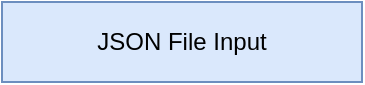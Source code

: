 <mxfile>
    <diagram id="aq45Q5vnl7MW9lFEsd7W" name="Page-1">
        <mxGraphModel dx="972" dy="705" grid="1" gridSize="10" guides="1" tooltips="1" connect="1" arrows="1" fold="1" page="1" pageScale="1" pageWidth="850" pageHeight="1100" math="0" shadow="0">
            <root>
                <mxCell id="0"/>
                <mxCell id="1" parent="0"/>
                <mxCell id="3" value="&lt;font color=&quot;#000000&quot;&gt;JSON File Input&lt;/font&gt;" style="whiteSpace=wrap;html=1;labelBackgroundColor=none;fillColor=#dae8fc;strokeColor=#6c8ebf;" vertex="1" parent="1">
                    <mxGeometry x="20" y="20" width="180" height="40" as="geometry"/>
                </mxCell>
            </root>
        </mxGraphModel>
    </diagram>
</mxfile>